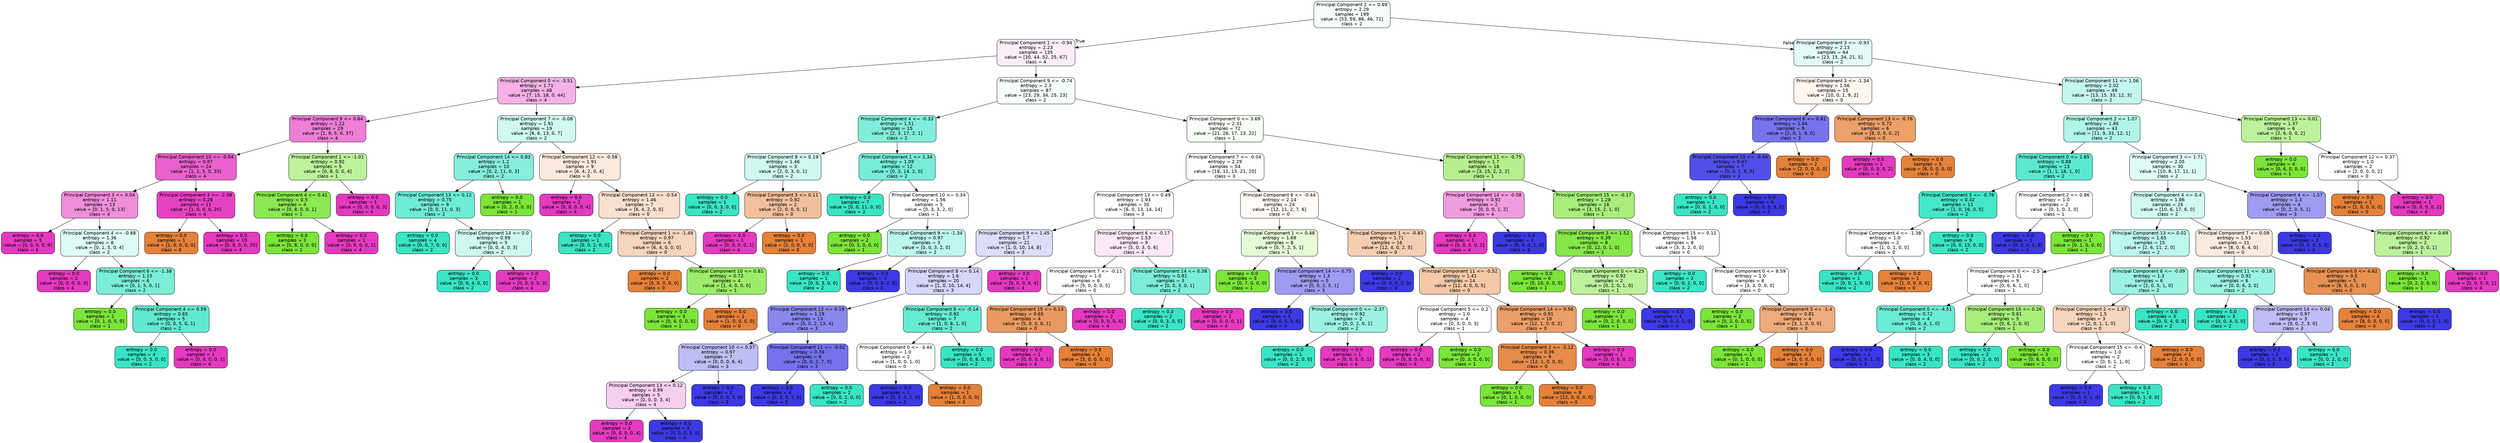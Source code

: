 digraph Tree {
node [shape=box, style="filled, rounded", color="black", fontname=helvetica] ;
edge [fontname=helvetica] ;
0 [label="Principal Component 2 <= 0.69\nentropy = 2.29\nsamples = 199\nvalue = [53, 59, 86, 46, 72]\nclass = 2", fillcolor="#f4fefc"] ;
1 [label="Principal Component 1 <= -0.94\nentropy = 2.23\nsamples = 135\nvalue = [30, 44, 52, 25, 67]\nclass = 4", fillcolor="#fdedf9"] ;
0 -> 1 [labeldistance=2.5, labelangle=45, headlabel="True"] ;
2 [label="Principal Component 0 <= -3.51\nentropy = 1.71\nsamples = 48\nvalue = [7, 15, 18, 0, 44]\nclass = 4", fillcolor="#f5b1e6"] ;
1 -> 2 ;
3 [label="Principal Component 9 <= 0.84\nentropy = 1.22\nsamples = 29\nvalue = [1, 9, 5, 0, 37]\nclass = 4", fillcolor="#ee7ed6"] ;
2 -> 3 ;
4 [label="Principal Component 10 <= -0.04\nentropy = 0.87\nsamples = 24\nvalue = [1, 1, 5, 0, 33]\nclass = 4", fillcolor="#ea61cd"] ;
3 -> 4 ;
5 [label="Principal Component 3 <= 0.04\nentropy = 1.11\nsamples = 13\nvalue = [0, 1, 5, 0, 13]\nclass = 4", fillcolor="#f08edb"] ;
4 -> 5 ;
6 [label="entropy = 0.0\nsamples = 5\nvalue = [0, 0, 0, 0, 9]\nclass = 4", fillcolor="#e539c0"] ;
5 -> 6 ;
7 [label="Principal Component 4 <= -0.88\nentropy = 1.36\nsamples = 8\nvalue = [0, 1, 5, 0, 4]\nclass = 2", fillcolor="#defbf5"] ;
5 -> 7 ;
8 [label="entropy = 0.0\nsamples = 2\nvalue = [0, 0, 0, 0, 3]\nclass = 4", fillcolor="#e539c0"] ;
7 -> 8 ;
9 [label="Principal Component 6 <= -1.38\nentropy = 1.15\nsamples = 6\nvalue = [0, 1, 5, 0, 1]\nclass = 2", fillcolor="#7beed8"] ;
7 -> 9 ;
10 [label="entropy = 0.0\nsamples = 1\nvalue = [0, 1, 0, 0, 0]\nclass = 1", fillcolor="#7be539"] ;
9 -> 10 ;
11 [label="Principal Component 4 <= 0.59\nentropy = 0.65\nsamples = 5\nvalue = [0, 0, 5, 0, 1]\nclass = 2", fillcolor="#61ead1"] ;
9 -> 11 ;
12 [label="entropy = 0.0\nsamples = 4\nvalue = [0, 0, 5, 0, 0]\nclass = 2", fillcolor="#39e5c5"] ;
11 -> 12 ;
13 [label="entropy = 0.0\nsamples = 1\nvalue = [0, 0, 0, 0, 1]\nclass = 4", fillcolor="#e539c0"] ;
11 -> 13 ;
14 [label="Principal Component 3 <= -2.08\nentropy = 0.28\nsamples = 11\nvalue = [1, 0, 0, 0, 20]\nclass = 4", fillcolor="#e643c3"] ;
4 -> 14 ;
15 [label="entropy = 0.0\nsamples = 1\nvalue = [1, 0, 0, 0, 0]\nclass = 0", fillcolor="#e58139"] ;
14 -> 15 ;
16 [label="entropy = 0.0\nsamples = 10\nvalue = [0, 0, 0, 0, 20]\nclass = 4", fillcolor="#e539c0"] ;
14 -> 16 ;
17 [label="Principal Component 1 <= -1.01\nentropy = 0.92\nsamples = 5\nvalue = [0, 8, 0, 0, 4]\nclass = 1", fillcolor="#bdf29c"] ;
3 -> 17 ;
18 [label="Principal Component 4 <= 0.41\nentropy = 0.5\nsamples = 4\nvalue = [0, 8, 0, 0, 1]\nclass = 1", fillcolor="#8ce852"] ;
17 -> 18 ;
19 [label="entropy = 0.0\nsamples = 3\nvalue = [0, 8, 0, 0, 0]\nclass = 1", fillcolor="#7be539"] ;
18 -> 19 ;
20 [label="entropy = 0.0\nsamples = 1\nvalue = [0, 0, 0, 0, 1]\nclass = 4", fillcolor="#e539c0"] ;
18 -> 20 ;
21 [label="entropy = 0.0\nsamples = 1\nvalue = [0, 0, 0, 0, 3]\nclass = 4", fillcolor="#e539c0"] ;
17 -> 21 ;
22 [label="Principal Component 7 <= -0.08\nentropy = 1.91\nsamples = 19\nvalue = [6, 6, 13, 0, 7]\nclass = 2", fillcolor="#cff9f1"] ;
2 -> 22 ;
23 [label="Principal Component 14 <= 0.83\nentropy = 1.2\nsamples = 10\nvalue = [0, 2, 11, 0, 3]\nclass = 2", fillcolor="#85efdb"] ;
22 -> 23 ;
24 [label="Principal Component 13 <= 0.12\nentropy = 0.75\nsamples = 9\nvalue = [0, 0, 11, 0, 3]\nclass = 2", fillcolor="#6fecd5"] ;
23 -> 24 ;
25 [label="entropy = 0.0\nsamples = 4\nvalue = [0, 0, 7, 0, 0]\nclass = 2", fillcolor="#39e5c5"] ;
24 -> 25 ;
26 [label="Principal Component 14 <= 0.0\nentropy = 0.99\nsamples = 5\nvalue = [0, 0, 4, 0, 3]\nclass = 2", fillcolor="#cef8f0"] ;
24 -> 26 ;
27 [label="entropy = 0.0\nsamples = 3\nvalue = [0, 0, 4, 0, 0]\nclass = 2", fillcolor="#39e5c5"] ;
26 -> 27 ;
28 [label="entropy = 0.0\nsamples = 2\nvalue = [0, 0, 0, 0, 3]\nclass = 4", fillcolor="#e539c0"] ;
26 -> 28 ;
29 [label="entropy = 0.0\nsamples = 1\nvalue = [0, 2, 0, 0, 0]\nclass = 1", fillcolor="#7be539"] ;
23 -> 29 ;
30 [label="Principal Component 12 <= -0.58\nentropy = 1.91\nsamples = 9\nvalue = [6, 4, 2, 0, 4]\nclass = 0", fillcolor="#fbeade"] ;
22 -> 30 ;
31 [label="entropy = 0.0\nsamples = 2\nvalue = [0, 0, 0, 0, 4]\nclass = 4", fillcolor="#e539c0"] ;
30 -> 31 ;
32 [label="Principal Component 13 <= -0.54\nentropy = 1.46\nsamples = 7\nvalue = [6, 4, 2, 0, 0]\nclass = 0", fillcolor="#f8e0ce"] ;
30 -> 32 ;
33 [label="entropy = 0.0\nsamples = 1\nvalue = [0, 0, 2, 0, 0]\nclass = 2", fillcolor="#39e5c5"] ;
32 -> 33 ;
34 [label="Principal Component 1 <= -1.49\nentropy = 0.97\nsamples = 6\nvalue = [6, 4, 0, 0, 0]\nclass = 0", fillcolor="#f6d5bd"] ;
32 -> 34 ;
35 [label="entropy = 0.0\nsamples = 2\nvalue = [5, 0, 0, 0, 0]\nclass = 0", fillcolor="#e58139"] ;
34 -> 35 ;
36 [label="Principal Component 10 <= 0.81\nentropy = 0.72\nsamples = 4\nvalue = [1, 4, 0, 0, 0]\nclass = 1", fillcolor="#9cec6a"] ;
34 -> 36 ;
37 [label="entropy = 0.0\nsamples = 3\nvalue = [0, 4, 0, 0, 0]\nclass = 1", fillcolor="#7be539"] ;
36 -> 37 ;
38 [label="entropy = 0.0\nsamples = 1\nvalue = [1, 0, 0, 0, 0]\nclass = 0", fillcolor="#e58139"] ;
36 -> 38 ;
39 [label="Principal Component 9 <= -0.74\nentropy = 2.3\nsamples = 87\nvalue = [23, 29, 34, 25, 23]\nclass = 2", fillcolor="#f6fefc"] ;
1 -> 39 ;
40 [label="Principal Component 4 <= -0.33\nentropy = 1.51\nsamples = 15\nvalue = [2, 3, 17, 2, 1]\nclass = 2", fillcolor="#81eeda"] ;
39 -> 40 ;
41 [label="Principal Component 8 <= 0.19\nentropy = 1.46\nsamples = 3\nvalue = [2, 0, 3, 0, 1]\nclass = 2", fillcolor="#cef8f0"] ;
40 -> 41 ;
42 [label="entropy = 0.0\nsamples = 1\nvalue = [0, 0, 3, 0, 0]\nclass = 2", fillcolor="#39e5c5"] ;
41 -> 42 ;
43 [label="Principal Component 3 <= 0.11\nentropy = 0.92\nsamples = 2\nvalue = [2, 0, 0, 0, 1]\nclass = 0", fillcolor="#f2c09c"] ;
41 -> 43 ;
44 [label="entropy = 0.0\nsamples = 1\nvalue = [0, 0, 0, 0, 1]\nclass = 4", fillcolor="#e539c0"] ;
43 -> 44 ;
45 [label="entropy = 0.0\nsamples = 1\nvalue = [2, 0, 0, 0, 0]\nclass = 0", fillcolor="#e58139"] ;
43 -> 45 ;
46 [label="Principal Component 1 <= 1.34\nentropy = 1.09\nsamples = 12\nvalue = [0, 3, 14, 2, 0]\nclass = 2", fillcolor="#77edd7"] ;
40 -> 46 ;
47 [label="entropy = 0.0\nsamples = 7\nvalue = [0, 0, 11, 0, 0]\nclass = 2", fillcolor="#39e5c5"] ;
46 -> 47 ;
48 [label="Principal Component 10 <= 0.34\nentropy = 1.56\nsamples = 5\nvalue = [0, 3, 3, 2, 0]\nclass = 1", fillcolor="#ffffff"] ;
46 -> 48 ;
49 [label="entropy = 0.0\nsamples = 2\nvalue = [0, 3, 0, 0, 0]\nclass = 1", fillcolor="#7be539"] ;
48 -> 49 ;
50 [label="Principal Component 9 <= -1.34\nentropy = 0.97\nsamples = 3\nvalue = [0, 0, 3, 2, 0]\nclass = 2", fillcolor="#bdf6ec"] ;
48 -> 50 ;
51 [label="entropy = 0.0\nsamples = 1\nvalue = [0, 0, 3, 0, 0]\nclass = 2", fillcolor="#39e5c5"] ;
50 -> 51 ;
52 [label="entropy = 0.0\nsamples = 2\nvalue = [0, 0, 0, 2, 0]\nclass = 3", fillcolor="#3c39e5"] ;
50 -> 52 ;
53 [label="Principal Component 0 <= 3.69\nentropy = 2.31\nsamples = 72\nvalue = [21, 26, 17, 23, 22]\nclass = 1", fillcolor="#fafef8"] ;
39 -> 53 ;
54 [label="Principal Component 7 <= -0.04\nentropy = 2.29\nsamples = 54\nvalue = [18, 11, 15, 21, 20]\nclass = 3", fillcolor="#fcfcff"] ;
53 -> 54 ;
55 [label="Principal Component 13 <= 0.49\nentropy = 1.93\nsamples = 30\nvalue = [6, 0, 13, 14, 14]\nclass = 3", fillcolor="#ffffff"] ;
54 -> 55 ;
56 [label="Principal Component 9 <= 1.45\nentropy = 1.7\nsamples = 21\nvalue = [1, 0, 10, 14, 8]\nclass = 3", fillcolor="#ddddfa"] ;
55 -> 56 ;
57 [label="Principal Component 8 <= 0.14\nentropy = 1.6\nsamples = 20\nvalue = [1, 0, 10, 14, 4]\nclass = 3", fillcolor="#d6d5fa"] ;
56 -> 57 ;
58 [label="Principal Component 12 <= 0.19\nentropy = 1.19\nsamples = 13\nvalue = [0, 0, 2, 13, 4]\nclass = 3", fillcolor="#8a88ef"] ;
57 -> 58 ;
59 [label="Principal Component 10 <= 0.57\nentropy = 0.97\nsamples = 7\nvalue = [0, 0, 0, 6, 4]\nclass = 3", fillcolor="#bebdf6"] ;
58 -> 59 ;
60 [label="Principal Component 13 <= 0.12\nentropy = 0.99\nsamples = 5\nvalue = [0, 0, 0, 3, 4]\nclass = 4", fillcolor="#f8ceef"] ;
59 -> 60 ;
61 [label="entropy = 0.0\nsamples = 3\nvalue = [0, 0, 0, 0, 4]\nclass = 4", fillcolor="#e539c0"] ;
60 -> 61 ;
62 [label="entropy = 0.0\nsamples = 2\nvalue = [0, 0, 0, 3, 0]\nclass = 3", fillcolor="#3c39e5"] ;
60 -> 62 ;
63 [label="entropy = 0.0\nsamples = 2\nvalue = [0, 0, 0, 3, 0]\nclass = 3", fillcolor="#3c39e5"] ;
59 -> 63 ;
64 [label="Principal Component 11 <= -0.02\nentropy = 0.76\nsamples = 6\nvalue = [0, 0, 2, 7, 0]\nclass = 3", fillcolor="#7472ec"] ;
58 -> 64 ;
65 [label="entropy = 0.0\nsamples = 4\nvalue = [0, 0, 0, 7, 0]\nclass = 3", fillcolor="#3c39e5"] ;
64 -> 65 ;
66 [label="entropy = 0.0\nsamples = 2\nvalue = [0, 0, 2, 0, 0]\nclass = 2", fillcolor="#39e5c5"] ;
64 -> 66 ;
67 [label="Principal Component 9 <= -0.14\nentropy = 0.92\nsamples = 7\nvalue = [1, 0, 8, 1, 0]\nclass = 2", fillcolor="#65ebd2"] ;
57 -> 67 ;
68 [label="Principal Component 0 <= -3.44\nentropy = 1.0\nsamples = 2\nvalue = [1, 0, 0, 1, 0]\nclass = 0", fillcolor="#ffffff"] ;
67 -> 68 ;
69 [label="entropy = 0.0\nsamples = 1\nvalue = [0, 0, 0, 1, 0]\nclass = 3", fillcolor="#3c39e5"] ;
68 -> 69 ;
70 [label="entropy = 0.0\nsamples = 1\nvalue = [1, 0, 0, 0, 0]\nclass = 0", fillcolor="#e58139"] ;
68 -> 70 ;
71 [label="entropy = 0.0\nsamples = 5\nvalue = [0, 0, 8, 0, 0]\nclass = 2", fillcolor="#39e5c5"] ;
67 -> 71 ;
72 [label="entropy = 0.0\nsamples = 1\nvalue = [0, 0, 0, 0, 4]\nclass = 4", fillcolor="#e539c0"] ;
56 -> 72 ;
73 [label="Principal Component 6 <= -0.17\nentropy = 1.53\nsamples = 9\nvalue = [5, 0, 3, 0, 6]\nclass = 4", fillcolor="#fce9f8"] ;
55 -> 73 ;
74 [label="Principal Component 7 <= -0.11\nentropy = 1.0\nsamples = 6\nvalue = [5, 0, 0, 0, 5]\nclass = 0", fillcolor="#ffffff"] ;
73 -> 74 ;
75 [label="Principal Component 15 <= 0.13\nentropy = 0.65\nsamples = 4\nvalue = [5, 0, 0, 0, 1]\nclass = 0", fillcolor="#ea9a61"] ;
74 -> 75 ;
76 [label="entropy = 0.0\nsamples = 1\nvalue = [0, 0, 0, 0, 1]\nclass = 4", fillcolor="#e539c0"] ;
75 -> 76 ;
77 [label="entropy = 0.0\nsamples = 3\nvalue = [5, 0, 0, 0, 0]\nclass = 0", fillcolor="#e58139"] ;
75 -> 77 ;
78 [label="entropy = 0.0\nsamples = 2\nvalue = [0, 0, 0, 0, 4]\nclass = 4", fillcolor="#e539c0"] ;
74 -> 78 ;
79 [label="Principal Component 14 <= 0.38\nentropy = 0.81\nsamples = 3\nvalue = [0, 0, 3, 0, 1]\nclass = 2", fillcolor="#7beed8"] ;
73 -> 79 ;
80 [label="entropy = 0.0\nsamples = 2\nvalue = [0, 0, 3, 0, 0]\nclass = 2", fillcolor="#39e5c5"] ;
79 -> 80 ;
81 [label="entropy = 0.0\nsamples = 1\nvalue = [0, 0, 0, 0, 1]\nclass = 4", fillcolor="#e539c0"] ;
79 -> 81 ;
82 [label="Principal Component 6 <= -0.44\nentropy = 2.14\nsamples = 24\nvalue = [12, 11, 2, 7, 6]\nclass = 0", fillcolor="#fefaf8"] ;
54 -> 82 ;
83 [label="Principal Component 1 <= 0.48\nentropy = 1.69\nsamples = 8\nvalue = [0, 7, 2, 5, 1]\nclass = 1", fillcolor="#e5fad7"] ;
82 -> 83 ;
84 [label="entropy = 0.0\nsamples = 3\nvalue = [0, 7, 0, 0, 0]\nclass = 1", fillcolor="#7be539"] ;
83 -> 84 ;
85 [label="Principal Component 14 <= 0.75\nentropy = 1.3\nsamples = 5\nvalue = [0, 0, 2, 5, 1]\nclass = 3", fillcolor="#9e9cf2"] ;
83 -> 85 ;
86 [label="entropy = 0.0\nsamples = 3\nvalue = [0, 0, 0, 5, 0]\nclass = 3", fillcolor="#3c39e5"] ;
85 -> 86 ;
87 [label="Principal Component 0 <= -2.37\nentropy = 0.92\nsamples = 2\nvalue = [0, 0, 2, 0, 1]\nclass = 2", fillcolor="#9cf2e2"] ;
85 -> 87 ;
88 [label="entropy = 0.0\nsamples = 1\nvalue = [0, 0, 2, 0, 0]\nclass = 2", fillcolor="#39e5c5"] ;
87 -> 88 ;
89 [label="entropy = 0.0\nsamples = 1\nvalue = [0, 0, 0, 0, 1]\nclass = 4", fillcolor="#e539c0"] ;
87 -> 89 ;
90 [label="Principal Component 1 <= -0.83\nentropy = 1.71\nsamples = 16\nvalue = [12, 4, 0, 2, 5]\nclass = 0", fillcolor="#f5ceb2"] ;
82 -> 90 ;
91 [label="entropy = 0.0\nsamples = 2\nvalue = [0, 0, 0, 2, 0]\nclass = 3", fillcolor="#3c39e5"] ;
90 -> 91 ;
92 [label="Principal Component 11 <= -0.52\nentropy = 1.41\nsamples = 14\nvalue = [12, 4, 0, 0, 5]\nclass = 0", fillcolor="#f4c8a8"] ;
90 -> 92 ;
93 [label="Principal Component 5 <= 0.2\nentropy = 1.0\nsamples = 4\nvalue = [0, 3, 0, 0, 3]\nclass = 1", fillcolor="#ffffff"] ;
92 -> 93 ;
94 [label="entropy = 0.0\nsamples = 2\nvalue = [0, 0, 0, 0, 3]\nclass = 4", fillcolor="#e539c0"] ;
93 -> 94 ;
95 [label="entropy = 0.0\nsamples = 2\nvalue = [0, 3, 0, 0, 0]\nclass = 1", fillcolor="#7be539"] ;
93 -> 95 ;
96 [label="Principal Component 14 <= 0.56\nentropy = 0.91\nsamples = 10\nvalue = [12, 1, 0, 0, 2]\nclass = 0", fillcolor="#eb9e67"] ;
92 -> 96 ;
97 [label="Principal Component 2 <= -2.12\nentropy = 0.39\nsamples = 9\nvalue = [12, 1, 0, 0, 0]\nclass = 0", fillcolor="#e78c49"] ;
96 -> 97 ;
98 [label="entropy = 0.0\nsamples = 1\nvalue = [0, 1, 0, 0, 0]\nclass = 1", fillcolor="#7be539"] ;
97 -> 98 ;
99 [label="entropy = 0.0\nsamples = 8\nvalue = [12, 0, 0, 0, 0]\nclass = 0", fillcolor="#e58139"] ;
97 -> 99 ;
100 [label="entropy = 0.0\nsamples = 1\nvalue = [0, 0, 0, 0, 2]\nclass = 4", fillcolor="#e539c0"] ;
96 -> 100 ;
101 [label="Principal Component 11 <= -0.75\nentropy = 1.7\nsamples = 18\nvalue = [3, 15, 2, 2, 2]\nclass = 1", fillcolor="#b4f08e"] ;
53 -> 101 ;
102 [label="Principal Component 14 <= -0.08\nentropy = 0.92\nsamples = 2\nvalue = [0, 0, 0, 1, 2]\nclass = 4", fillcolor="#f29ce0"] ;
101 -> 102 ;
103 [label="entropy = 0.0\nsamples = 1\nvalue = [0, 0, 0, 0, 2]\nclass = 4", fillcolor="#e539c0"] ;
102 -> 103 ;
104 [label="entropy = 0.0\nsamples = 1\nvalue = [0, 0, 0, 1, 0]\nclass = 3", fillcolor="#3c39e5"] ;
102 -> 104 ;
105 [label="Principal Component 15 <= -0.17\nentropy = 1.28\nsamples = 16\nvalue = [3, 15, 2, 1, 0]\nclass = 1", fillcolor="#a7ee7b"] ;
101 -> 105 ;
106 [label="Principal Component 3 <= 1.52\nentropy = 0.39\nsamples = 8\nvalue = [0, 12, 0, 1, 0]\nclass = 1", fillcolor="#86e749"] ;
105 -> 106 ;
107 [label="entropy = 0.0\nsamples = 6\nvalue = [0, 10, 0, 0, 0]\nclass = 1", fillcolor="#7be539"] ;
106 -> 107 ;
108 [label="Principal Component 0 <= 6.25\nentropy = 0.92\nsamples = 2\nvalue = [0, 2, 0, 1, 0]\nclass = 1", fillcolor="#bdf29c"] ;
106 -> 108 ;
109 [label="entropy = 0.0\nsamples = 1\nvalue = [0, 2, 0, 0, 0]\nclass = 1", fillcolor="#7be539"] ;
108 -> 109 ;
110 [label="entropy = 0.0\nsamples = 1\nvalue = [0, 0, 0, 1, 0]\nclass = 3", fillcolor="#3c39e5"] ;
108 -> 110 ;
111 [label="Principal Component 15 <= 0.11\nentropy = 1.56\nsamples = 8\nvalue = [3, 3, 2, 0, 0]\nclass = 0", fillcolor="#ffffff"] ;
105 -> 111 ;
112 [label="entropy = 0.0\nsamples = 2\nvalue = [0, 0, 2, 0, 0]\nclass = 2", fillcolor="#39e5c5"] ;
111 -> 112 ;
113 [label="Principal Component 0 <= 8.59\nentropy = 1.0\nsamples = 6\nvalue = [3, 3, 0, 0, 0]\nclass = 0", fillcolor="#ffffff"] ;
111 -> 113 ;
114 [label="entropy = 0.0\nsamples = 2\nvalue = [0, 2, 0, 0, 0]\nclass = 1", fillcolor="#7be539"] ;
113 -> 114 ;
115 [label="Principal Component 3 <= -1.4\nentropy = 0.81\nsamples = 4\nvalue = [3, 1, 0, 0, 0]\nclass = 0", fillcolor="#eeab7b"] ;
113 -> 115 ;
116 [label="entropy = 0.0\nsamples = 1\nvalue = [0, 1, 0, 0, 0]\nclass = 1", fillcolor="#7be539"] ;
115 -> 116 ;
117 [label="entropy = 0.0\nsamples = 3\nvalue = [3, 0, 0, 0, 0]\nclass = 0", fillcolor="#e58139"] ;
115 -> 117 ;
118 [label="Principal Component 3 <= -0.93\nentropy = 2.13\nsamples = 64\nvalue = [23, 15, 34, 21, 5]\nclass = 2", fillcolor="#e2fbf6"] ;
0 -> 118 [labeldistance=2.5, labelangle=-45, headlabel="False"] ;
119 [label="Principal Component 3 <= -1.34\nentropy = 1.56\nsamples = 15\nvalue = [10, 0, 1, 9, 2]\nclass = 0", fillcolor="#fdf5f0"] ;
118 -> 119 ;
120 [label="Principal Component 6 <= 0.61\nentropy = 1.04\nsamples = 9\nvalue = [2, 0, 1, 9, 0]\nclass = 3", fillcolor="#7674ed"] ;
119 -> 120 ;
121 [label="Principal Component 15 <= -0.44\nentropy = 0.47\nsamples = 7\nvalue = [0, 0, 1, 9, 0]\nclass = 3", fillcolor="#524fe8"] ;
120 -> 121 ;
122 [label="entropy = 0.0\nsamples = 1\nvalue = [0, 0, 1, 0, 0]\nclass = 2", fillcolor="#39e5c5"] ;
121 -> 122 ;
123 [label="entropy = 0.0\nsamples = 6\nvalue = [0, 0, 0, 9, 0]\nclass = 3", fillcolor="#3c39e5"] ;
121 -> 123 ;
124 [label="entropy = 0.0\nsamples = 2\nvalue = [2, 0, 0, 0, 0]\nclass = 0", fillcolor="#e58139"] ;
120 -> 124 ;
125 [label="Principal Component 13 <= -0.76\nentropy = 0.72\nsamples = 6\nvalue = [8, 0, 0, 0, 2]\nclass = 0", fillcolor="#eca06a"] ;
119 -> 125 ;
126 [label="entropy = 0.0\nsamples = 1\nvalue = [0, 0, 0, 0, 2]\nclass = 4", fillcolor="#e539c0"] ;
125 -> 126 ;
127 [label="entropy = 0.0\nsamples = 5\nvalue = [8, 0, 0, 0, 0]\nclass = 0", fillcolor="#e58139"] ;
125 -> 127 ;
128 [label="Principal Component 11 <= 1.06\nentropy = 2.02\nsamples = 49\nvalue = [13, 15, 33, 12, 3]\nclass = 2", fillcolor="#c5f7ee"] ;
118 -> 128 ;
129 [label="Principal Component 2 <= 1.07\nentropy = 1.86\nsamples = 43\nvalue = [11, 9, 33, 12, 1]\nclass = 2", fillcolor="#b2f5e8"] ;
128 -> 129 ;
130 [label="Principal Component 0 <= 1.65\nentropy = 0.88\nsamples = 13\nvalue = [1, 1, 16, 1, 0]\nclass = 2", fillcolor="#5ae9cf"] ;
129 -> 130 ;
131 [label="Principal Component 5 <= -0.76\nentropy = 0.32\nsamples = 11\nvalue = [1, 0, 16, 0, 0]\nclass = 2", fillcolor="#45e7c9"] ;
130 -> 131 ;
132 [label="Principal Component 4 <= -1.38\nentropy = 1.0\nsamples = 2\nvalue = [1, 0, 1, 0, 0]\nclass = 0", fillcolor="#ffffff"] ;
131 -> 132 ;
133 [label="entropy = 0.0\nsamples = 1\nvalue = [0, 0, 1, 0, 0]\nclass = 2", fillcolor="#39e5c5"] ;
132 -> 133 ;
134 [label="entropy = 0.0\nsamples = 1\nvalue = [1, 0, 0, 0, 0]\nclass = 0", fillcolor="#e58139"] ;
132 -> 134 ;
135 [label="entropy = 0.0\nsamples = 9\nvalue = [0, 0, 15, 0, 0]\nclass = 2", fillcolor="#39e5c5"] ;
131 -> 135 ;
136 [label="Principal Component 2 <= 0.86\nentropy = 1.0\nsamples = 2\nvalue = [0, 1, 0, 1, 0]\nclass = 1", fillcolor="#ffffff"] ;
130 -> 136 ;
137 [label="entropy = 0.0\nsamples = 1\nvalue = [0, 0, 0, 1, 0]\nclass = 3", fillcolor="#3c39e5"] ;
136 -> 137 ;
138 [label="entropy = 0.0\nsamples = 1\nvalue = [0, 1, 0, 0, 0]\nclass = 1", fillcolor="#7be539"] ;
136 -> 138 ;
139 [label="Principal Component 3 <= 1.71\nentropy = 2.05\nsamples = 30\nvalue = [10, 8, 17, 11, 1]\nclass = 2", fillcolor="#defbf5"] ;
129 -> 139 ;
140 [label="Principal Component 4 <= 0.4\nentropy = 1.86\nsamples = 26\nvalue = [10, 6, 17, 6, 0]\nclass = 2", fillcolor="#cff9f1"] ;
139 -> 140 ;
141 [label="Principal Component 13 <= 0.02\nentropy = 1.65\nsamples = 15\nvalue = [2, 6, 11, 2, 0]\nclass = 2", fillcolor="#bdf6ec"] ;
140 -> 141 ;
142 [label="Principal Component 0 <= -2.5\nentropy = 1.31\nsamples = 9\nvalue = [0, 6, 6, 1, 0]\nclass = 1", fillcolor="#ffffff"] ;
141 -> 142 ;
143 [label="Principal Component 0 <= -4.51\nentropy = 0.72\nsamples = 4\nvalue = [0, 0, 4, 1, 0]\nclass = 2", fillcolor="#6aecd4"] ;
142 -> 143 ;
144 [label="entropy = 0.0\nsamples = 1\nvalue = [0, 0, 0, 1, 0]\nclass = 3", fillcolor="#3c39e5"] ;
143 -> 144 ;
145 [label="entropy = 0.0\nsamples = 3\nvalue = [0, 0, 4, 0, 0]\nclass = 2", fillcolor="#39e5c5"] ;
143 -> 145 ;
146 [label="Principal Component 15 <= 0.26\nentropy = 0.81\nsamples = 5\nvalue = [0, 6, 2, 0, 0]\nclass = 1", fillcolor="#a7ee7b"] ;
142 -> 146 ;
147 [label="entropy = 0.0\nsamples = 2\nvalue = [0, 0, 2, 0, 0]\nclass = 2", fillcolor="#39e5c5"] ;
146 -> 147 ;
148 [label="entropy = 0.0\nsamples = 3\nvalue = [0, 6, 0, 0, 0]\nclass = 1", fillcolor="#7be539"] ;
146 -> 148 ;
149 [label="Principal Component 8 <= -0.09\nentropy = 1.3\nsamples = 6\nvalue = [2, 0, 5, 1, 0]\nclass = 2", fillcolor="#9cf2e2"] ;
141 -> 149 ;
150 [label="Principal Component 2 <= 1.37\nentropy = 1.5\nsamples = 3\nvalue = [2, 0, 1, 1, 0]\nclass = 0", fillcolor="#f6d5bd"] ;
149 -> 150 ;
151 [label="Principal Component 15 <= -0.4\nentropy = 1.0\nsamples = 2\nvalue = [0, 0, 1, 1, 0]\nclass = 2", fillcolor="#ffffff"] ;
150 -> 151 ;
152 [label="entropy = 0.0\nsamples = 1\nvalue = [0, 0, 0, 1, 0]\nclass = 3", fillcolor="#3c39e5"] ;
151 -> 152 ;
153 [label="entropy = 0.0\nsamples = 1\nvalue = [0, 0, 1, 0, 0]\nclass = 2", fillcolor="#39e5c5"] ;
151 -> 153 ;
154 [label="entropy = 0.0\nsamples = 1\nvalue = [2, 0, 0, 0, 0]\nclass = 0", fillcolor="#e58139"] ;
150 -> 154 ;
155 [label="entropy = 0.0\nsamples = 3\nvalue = [0, 0, 4, 0, 0]\nclass = 2", fillcolor="#39e5c5"] ;
149 -> 155 ;
156 [label="Principal Component 7 <= 0.09\nentropy = 1.53\nsamples = 11\nvalue = [8, 0, 6, 4, 0]\nclass = 0", fillcolor="#fbeade"] ;
140 -> 156 ;
157 [label="Principal Component 11 <= -0.18\nentropy = 0.92\nsamples = 6\nvalue = [0, 0, 6, 3, 0]\nclass = 2", fillcolor="#9cf2e2"] ;
156 -> 157 ;
158 [label="entropy = 0.0\nsamples = 3\nvalue = [0, 0, 4, 0, 0]\nclass = 2", fillcolor="#39e5c5"] ;
157 -> 158 ;
159 [label="Principal Component 14 <= 0.04\nentropy = 0.97\nsamples = 3\nvalue = [0, 0, 2, 3, 0]\nclass = 3", fillcolor="#bebdf6"] ;
157 -> 159 ;
160 [label="entropy = 0.0\nsamples = 2\nvalue = [0, 0, 0, 3, 0]\nclass = 3", fillcolor="#3c39e5"] ;
159 -> 160 ;
161 [label="entropy = 0.0\nsamples = 1\nvalue = [0, 0, 2, 0, 0]\nclass = 2", fillcolor="#39e5c5"] ;
159 -> 161 ;
162 [label="Principal Component 0 <= 4.62\nentropy = 0.5\nsamples = 5\nvalue = [8, 0, 0, 1, 0]\nclass = 0", fillcolor="#e89152"] ;
156 -> 162 ;
163 [label="entropy = 0.0\nsamples = 4\nvalue = [8, 0, 0, 0, 0]\nclass = 0", fillcolor="#e58139"] ;
162 -> 163 ;
164 [label="entropy = 0.0\nsamples = 1\nvalue = [0, 0, 0, 1, 0]\nclass = 3", fillcolor="#3c39e5"] ;
162 -> 164 ;
165 [label="Principal Component 4 <= -1.57\nentropy = 1.3\nsamples = 4\nvalue = [0, 2, 0, 5, 1]\nclass = 3", fillcolor="#9e9cf2"] ;
139 -> 165 ;
166 [label="entropy = 0.0\nsamples = 2\nvalue = [0, 0, 0, 5, 0]\nclass = 3", fillcolor="#3c39e5"] ;
165 -> 166 ;
167 [label="Principal Component 6 <= 0.69\nentropy = 0.92\nsamples = 2\nvalue = [0, 2, 0, 0, 1]\nclass = 1", fillcolor="#bdf29c"] ;
165 -> 167 ;
168 [label="entropy = 0.0\nsamples = 1\nvalue = [0, 2, 0, 0, 0]\nclass = 1", fillcolor="#7be539"] ;
167 -> 168 ;
169 [label="entropy = 0.0\nsamples = 1\nvalue = [0, 0, 0, 0, 1]\nclass = 4", fillcolor="#e539c0"] ;
167 -> 169 ;
170 [label="Principal Component 13 <= 0.01\nentropy = 1.37\nsamples = 6\nvalue = [2, 6, 0, 0, 2]\nclass = 1", fillcolor="#bdf29c"] ;
128 -> 170 ;
171 [label="entropy = 0.0\nsamples = 4\nvalue = [0, 6, 0, 0, 0]\nclass = 1", fillcolor="#7be539"] ;
170 -> 171 ;
172 [label="Principal Component 12 <= 0.37\nentropy = 1.0\nsamples = 2\nvalue = [2, 0, 0, 0, 2]\nclass = 0", fillcolor="#ffffff"] ;
170 -> 172 ;
173 [label="entropy = 0.0\nsamples = 1\nvalue = [2, 0, 0, 0, 0]\nclass = 0", fillcolor="#e58139"] ;
172 -> 173 ;
174 [label="entropy = 0.0\nsamples = 1\nvalue = [0, 0, 0, 0, 2]\nclass = 4", fillcolor="#e539c0"] ;
172 -> 174 ;
}